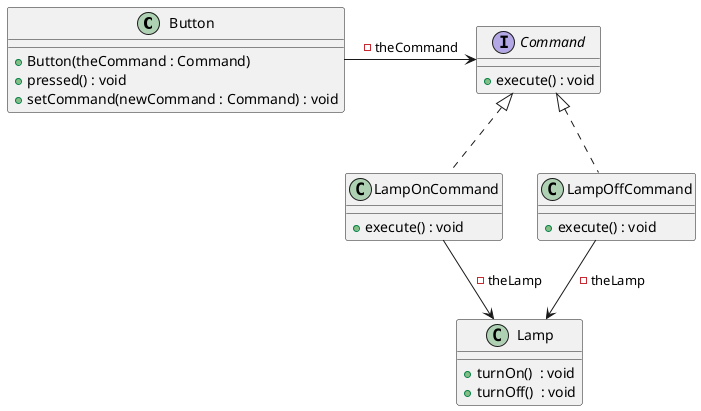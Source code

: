 @startuml

class Button {
    + Button(theCommand : Command)
    + pressed() : void
    + setCommand(newCommand : Command) : void
}

interface Command {
    + execute() : void
}

class LampOnCommand {
    + execute() : void
}

class LampOffCommand {
    + execute() : void
}

class Lamp {
    + turnOn()  : void
    + turnOff()  : void
}

Button -> Command : -theCommand
Command <|.. LampOnCommand
Command <|.. LampOffCommand
LampOnCommand --> Lamp : -theLamp
LampOffCommand --> Lamp : -theLamp


@enduml